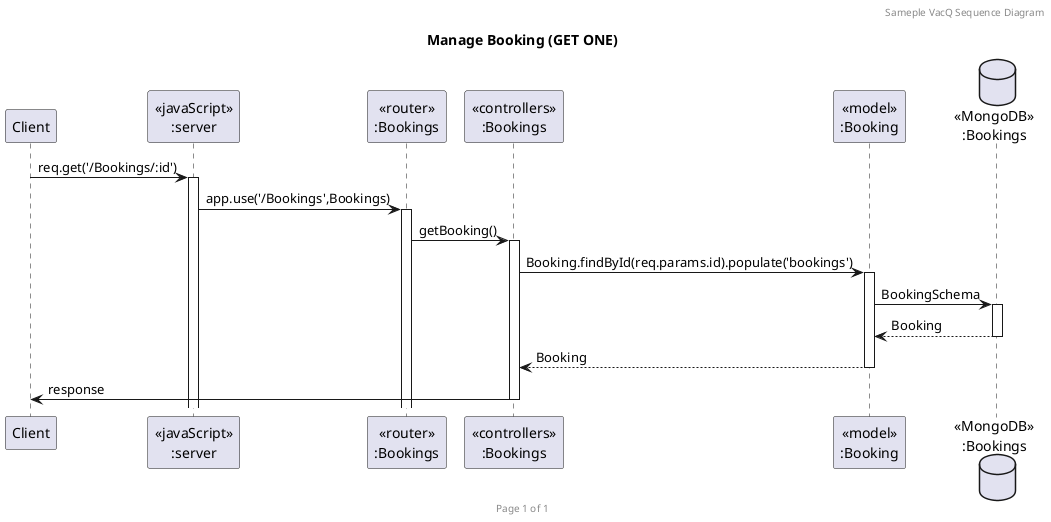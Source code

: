 !@startuml Manage Booking (GET ONE)

header Sameple VacQ Sequence Diagram
footer Page %page% of %lastpage%
title "Manage Booking (GET ONE)"

participant "Client" as client
participant "<<javaScript>>\n:server" as server
participant "<<router>>\n:Bookings" as routerBookings
participant "<<controllers>>\n:Bookings" as controllersBookings
participant "<<model>>\n:Booking" as modelBooking
database "<<MongoDB>>\n:Bookings" as BookingsDatabase

client->server ++:req.get('/Bookings/:id')
server->routerBookings ++:app.use('/Bookings',Bookings)
routerBookings -> controllersBookings ++:getBooking()
controllersBookings->modelBooking ++:Booking.findById(req.params.id).populate('bookings')
modelBooking->BookingsDatabase ++:BookingSchema
BookingsDatabase --> modelBooking --:Booking
modelBooking --> controllersBookings --:Booking
controllersBookings->client --:response

!@enduml
